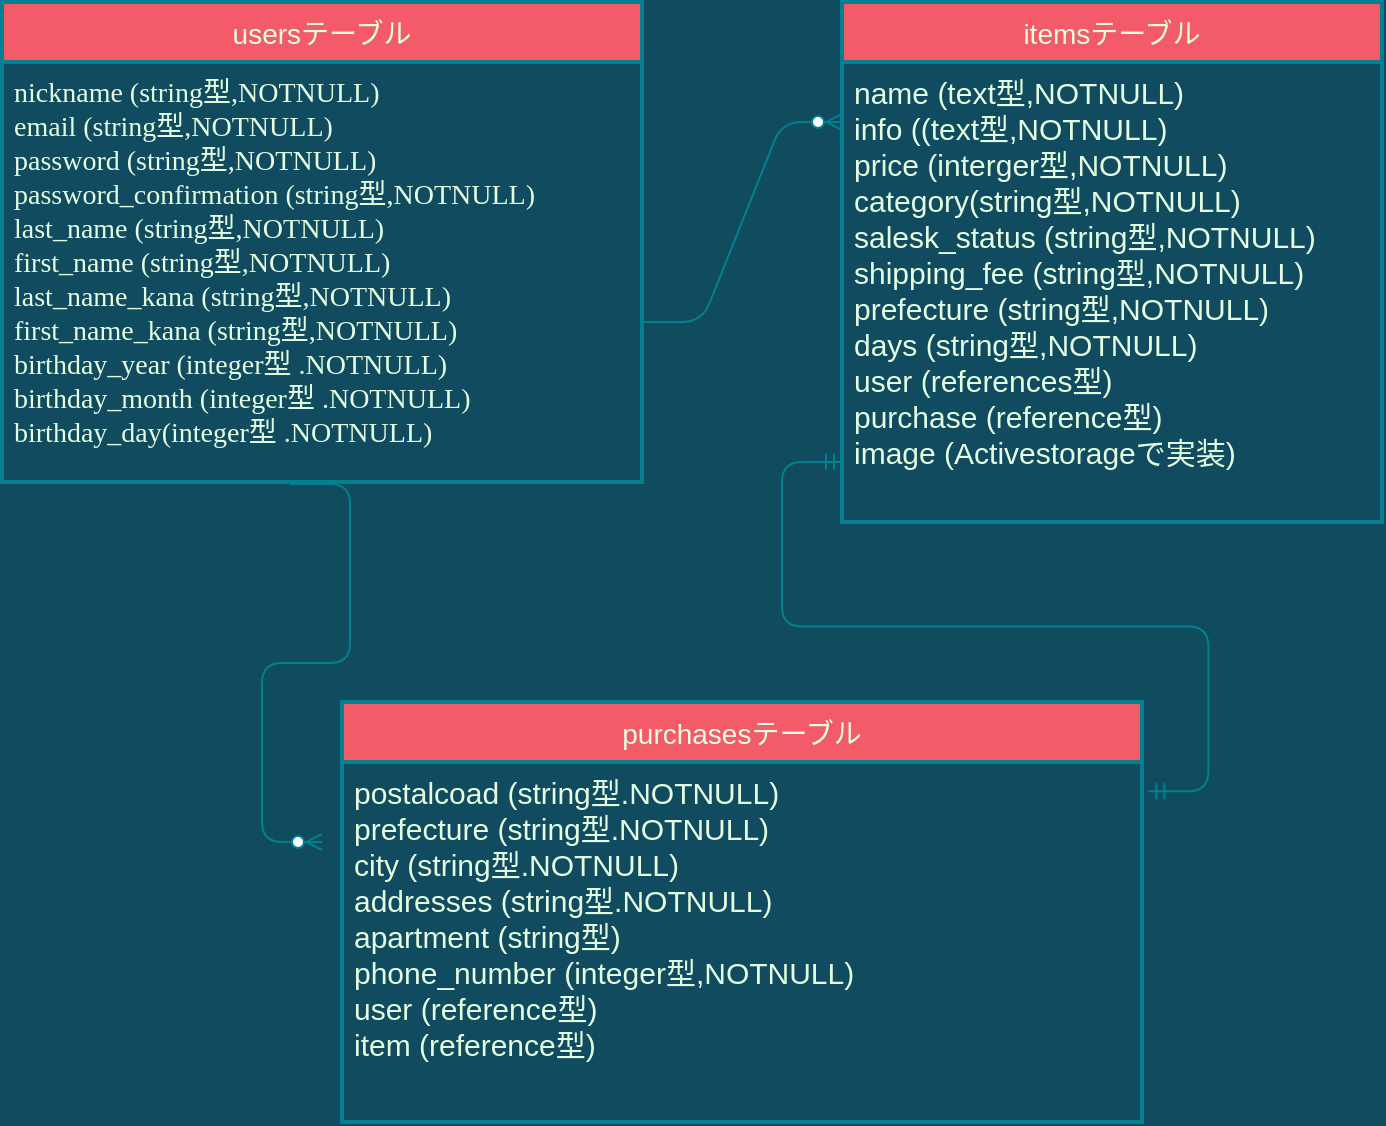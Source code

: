 <mxfile>
    <diagram id="mDkdT_pO1OSggjl2oEOC" name="ページ1">
        <mxGraphModel dx="2883" dy="1704" grid="1" gridSize="10" guides="1" tooltips="1" connect="1" arrows="1" fold="1" page="1" pageScale="1" pageWidth="827" pageHeight="1169" background="#114B5F" math="0" shadow="0">
            <root>
                <mxCell id="0"/>
                <mxCell id="1" parent="0"/>
                <object label="usersテーブル" id="2">
                    <mxCell style="swimlane;childLayout=stackLayout;horizontal=1;startSize=30;horizontalStack=0;fontSize=14;fontStyle=0;strokeWidth=2;resizeParent=0;resizeLast=1;shadow=0;dashed=0;align=center;fillColor=#F45B69;strokeColor=#028090;fontColor=#E4FDE1;" parent="1" vertex="1">
                        <mxGeometry x="-670" y="100" width="320" height="240" as="geometry"/>
                    </mxCell>
                </object>
                <mxCell id="3" value="nickname (string型,NOTNULL)&#10;email (string型,NOTNULL)&#10;password (string型,NOTNULL)&#10;password_confirmation (string型,NOTNULL)&#10;last_name (string型,NOTNULL)&#10;first_name (string型,NOTNULL)&#10;last_name_kana (string型,NOTNULL)&#10;first_name_kana (string型,NOTNULL)&#10;birthday_year (integer型 .NOTNULL)&#10;birthday_month (integer型 .NOTNULL)&#10;birthday_day(integer型 .NOTNULL)" style="align=left;strokeColor=none;fillColor=none;spacingLeft=4;fontSize=14;verticalAlign=top;resizable=0;rotatable=0;part=1;fontFamily=Garamond;fontColor=#E4FDE1;" parent="2" vertex="1">
                    <mxGeometry y="30" width="320" height="210" as="geometry"/>
                </mxCell>
                <mxCell id="4" value="itemsテーブル" style="swimlane;childLayout=stackLayout;horizontal=1;startSize=30;horizontalStack=0;fontSize=14;fontStyle=0;strokeWidth=2;resizeParent=0;resizeLast=1;shadow=0;dashed=0;align=center;fillColor=#F45B69;strokeColor=#028090;fontColor=#E4FDE1;" parent="1" vertex="1">
                    <mxGeometry x="-250" y="100" width="270" height="260" as="geometry">
                        <mxRectangle x="-230" y="40" width="70" height="30" as="alternateBounds"/>
                    </mxGeometry>
                </mxCell>
                <mxCell id="5" value="name (text型,NOTNULL) &#10;info ((text型,NOTNULL)&#10;price (interger型,NOTNULL)&#10;category(string型,NOTNULL)&#10;salesk_status (string型,NOTNULL)&#10;shipping_fee (string型,NOTNULL)&#10;prefecture (string型,NOTNULL)&#10;days (string型,NOTNULL)&#10;user (references型)&#10;purchase (reference型)&#10;image (Activestorageで実装)" style="align=left;strokeColor=none;fillColor=none;spacingLeft=4;fontSize=15;verticalAlign=top;resizable=0;rotatable=0;part=1;fontColor=#E4FDE1;" parent="4" vertex="1">
                    <mxGeometry y="30" width="270" height="230" as="geometry"/>
                </mxCell>
                <mxCell id="8" value="purchasesテーブル" style="swimlane;childLayout=stackLayout;horizontal=1;startSize=30;horizontalStack=0;fontSize=14;fontStyle=0;strokeWidth=2;resizeParent=0;resizeLast=1;shadow=0;dashed=0;align=center;fillColor=#F45B69;strokeColor=#028090;fontColor=#E4FDE1;" parent="1" vertex="1">
                    <mxGeometry x="-500" y="450" width="400" height="210" as="geometry"/>
                </mxCell>
                <mxCell id="9" value="postalcoad (string型.NOTNULL)&#10;prefecture (string型.NOTNULL)&#10;city (string型.NOTNULL)&#10;addresses (string型.NOTNULL)&#10;apartment (string型)&#10;phone_number (integer型,NOTNULL)&#10;user (reference型)&#10;item (reference型)" style="align=left;strokeColor=none;fillColor=none;spacingLeft=4;fontSize=15;verticalAlign=top;resizable=0;rotatable=0;part=1;fontColor=#E4FDE1;" parent="8" vertex="1">
                    <mxGeometry y="30" width="400" height="180" as="geometry"/>
                </mxCell>
                <mxCell id="27" value="" style="edgeStyle=entityRelationEdgeStyle;fontSize=12;html=1;endArrow=ERzeroToMany;endFill=1;strokeColor=#028090;fontColor=#E4FDE1;labelBackgroundColor=#114B5F;" parent="1" edge="1">
                    <mxGeometry width="100" height="100" relative="1" as="geometry">
                        <mxPoint x="-350" y="260" as="sourcePoint"/>
                        <mxPoint x="-250" y="160" as="targetPoint"/>
                    </mxGeometry>
                </mxCell>
                <mxCell id="28" value="" style="edgeStyle=entityRelationEdgeStyle;fontSize=12;html=1;endArrow=ERmandOne;startArrow=ERmandOne;exitX=1.008;exitY=0.081;exitDx=0;exitDy=0;exitPerimeter=0;strokeColor=#028090;fontColor=#E4FDE1;labelBackgroundColor=#114B5F;" parent="1" source="9" edge="1">
                    <mxGeometry width="100" height="100" relative="1" as="geometry">
                        <mxPoint x="-90" y="500" as="sourcePoint"/>
                        <mxPoint x="-250" y="330" as="targetPoint"/>
                    </mxGeometry>
                </mxCell>
                <mxCell id="33" value="" style="edgeStyle=entityRelationEdgeStyle;fontSize=12;html=1;endArrow=ERzeroToMany;endFill=1;strokeColor=#028090;fillColor=#F45B69;exitX=0.45;exitY=1.005;exitDx=0;exitDy=0;exitPerimeter=0;" parent="1" source="3" edge="1">
                    <mxGeometry width="100" height="100" relative="1" as="geometry">
                        <mxPoint x="-490" y="420" as="sourcePoint"/>
                        <mxPoint x="-510" y="520" as="targetPoint"/>
                    </mxGeometry>
                </mxCell>
            </root>
        </mxGraphModel>
    </diagram>
</mxfile>